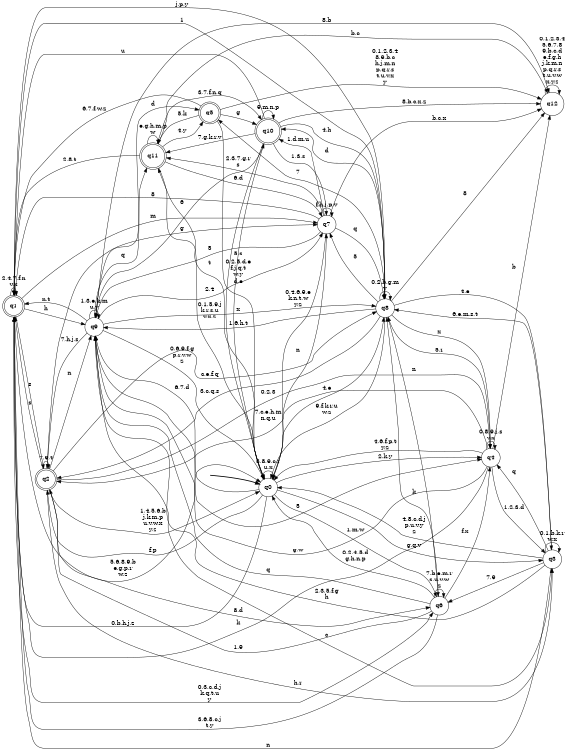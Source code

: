 digraph BlueStar {
__start0 [style = invis, shape = none, label = "", width = 0, height = 0];

rankdir=LR;
size="8,5";

s0 [style="filled", color="black", fillcolor="white" shape="circle", label="q0"];
s1 [style="rounded,filled", color="black", fillcolor="white" shape="doublecircle", label="q1"];
s2 [style="rounded,filled", color="black", fillcolor="white" shape="doublecircle", label="q2"];
s3 [style="filled", color="black", fillcolor="white" shape="circle", label="q3"];
s4 [style="filled", color="black", fillcolor="white" shape="circle", label="q4"];
s5 [style="rounded,filled", color="black", fillcolor="white" shape="doublecircle", label="q5"];
s6 [style="filled", color="black", fillcolor="white" shape="circle", label="q6"];
s7 [style="filled", color="black", fillcolor="white" shape="circle", label="q7"];
s8 [style="filled", color="black", fillcolor="white" shape="circle", label="q8"];
s9 [style="filled", color="black", fillcolor="white" shape="circle", label="q9"];
s10 [style="rounded,filled", color="black", fillcolor="white" shape="doublecircle", label="q10"];
s11 [style="rounded,filled", color="black", fillcolor="white" shape="doublecircle", label="q11"];
s12 [style="filled", color="black", fillcolor="white" shape="circle", label="q12"];
subgraph cluster_main { 
	graph [pad=".75", ranksep="0.15", nodesep="0.15"];
	 style=invis; 
	__start0 -> s0 [penwidth=2];
}
s0 -> s0 [label="3,8,9,c,r\nu,x"];
s0 -> s1 [label="0,b,h,j,z"];
s0 -> s2 [label="f,p"];
s0 -> s3 [label="g,q,v"];
s0 -> s4 [label="2,k,y"];
s0 -> s6 [label="1,m,w"];
s0 -> s7 [label="n"];
s0 -> s8 [label="4,e"];
s0 -> s9 [label="6,7,d"];
s0 -> s10 [label="5,s"];
s0 -> s11 [label="t"];
s1 -> s0 [label="5,6,8,9,b\ne,g,p,r\nw,z"];
s1 -> s1 [label="2,4,7,f,n\nv,x"];
s1 -> s2 [label="s"];
s1 -> s6 [label="0,3,c,d,j\nk,q,t,u\ny"];
s1 -> s7 [label="m"];
s1 -> s8 [label="1"];
s1 -> s9 [label="h"];
s2 -> s0 [label="1,4,5,6,b\nj,k,m,p\nu,v,w,x\ny,z"];
s2 -> s1 [label="s"];
s2 -> s2 [label="7,9,t"];
s2 -> s3 [label="h,r"];
s2 -> s4 [label="0,2,3"];
s2 -> s6 [label="8,d"];
s2 -> s7 [label="g"];
s2 -> s8 [label="c,e,f,q"];
s2 -> s9 [label="n"];
s3 -> s0 [label="4,8,c,d,j\np,u,v,y\nz"];
s3 -> s1 [label="n"];
s3 -> s3 [label="0,1,b,k,r\nw,x"];
s3 -> s4 [label="q"];
s3 -> s6 [label="7,9"];
s3 -> s8 [label="6,e,m,s,t"];
s3 -> s9 [label="2,3,5,f,g\nh"];
s4 -> s0 [label="4,6,f,p,t\ny,z"];
s4 -> s1 [label="k"];
s4 -> s2 [label="7,c,e,h,m\nn,q,u"];
s4 -> s3 [label="1,2,3,d"];
s4 -> s4 [label="0,8,9,j,s\nv,x"];
s4 -> s8 [label="5,r"];
s4 -> s9 [label="g,w"];
s4 -> s12 [label="b"];
s5 -> s0 [label="d,e"];
s5 -> s1 [label="6,7,f,w,z"];
s5 -> s10 [label="g"];
s5 -> s11 [label="5,k"];
s5 -> s12 [label="0,1,2,3,4\n8,9,b,c\nh,j,m,n\np,q,r,s\nt,u,v,x\ny"];
s6 -> s0 [label="0,2,4,5,d\ng,h,n,p"];
s6 -> s1 [label="3,6,8,c,j\nt,y"];
s6 -> s2 [label="1,9"];
s6 -> s4 [label="f,x"];
s6 -> s6 [label="7,b,e,m,r\ns,u,v,w\nz"];
s6 -> s8 [label="k"];
s6 -> s9 [label="q"];
s7 -> s0 [label="0,4,6,9,e\nk,n,t,w\ny,z"];
s7 -> s1 [label="8"];
s7 -> s7 [label="f,h,j,p,v"];
s7 -> s8 [label="q"];
s7 -> s9 [label="5"];
s7 -> s10 [label="1,d,m,u"];
s7 -> s11 [label="2,3,7,g,r\ns"];
s7 -> s12 [label="b,c,x"];
s8 -> s0 [label="9,f,k,r,u\nw,z"];
s8 -> s1 [label="j,p,y"];
s8 -> s2 [label="3,c,q,s"];
s8 -> s3 [label="4,e"];
s8 -> s4 [label="x"];
s8 -> s5 [label="7"];
s8 -> s6 [label="n"];
s8 -> s7 [label="5"];
s8 -> s8 [label="0,2,b,g,m\nv"];
s8 -> s9 [label="1,6,h,t"];
s8 -> s10 [label="d"];
s8 -> s12 [label="8"];
s9 -> s0 [label="0,6,9,f,g\np,r,v,w\nz"];
s9 -> s1 [label="n,t"];
s9 -> s2 [label="7,h,j,s"];
s9 -> s3 [label="c"];
s9 -> s4 [label="5"];
s9 -> s5 [label="d"];
s9 -> s7 [label="2,4"];
s9 -> s8 [label="x"];
s9 -> s9 [label="1,3,e,k,m\nu,y"];
s9 -> s11 [label="q"];
s9 -> s12 [label="8,b"];
s10 -> s0 [label="0,2,5,d,e\nf,j,q,t\nw,y"];
s10 -> s1 [label="u"];
s10 -> s7 [label="1,3,s"];
s10 -> s8 [label="4,h"];
s10 -> s9 [label="6"];
s10 -> s10 [label="9,m,n,p"];
s10 -> s11 [label="7,g,k,r,v"];
s10 -> s12 [label="8,b,c,x,z"];
s11 -> s0 [label="0,1,5,9,j\nk,r,s,u\nv,x,z"];
s11 -> s1 [label="2,8,t"];
s11 -> s5 [label="4,y"];
s11 -> s7 [label="6,d"];
s11 -> s10 [label="3,7,f,n,q"];
s11 -> s11 [label="e,g,h,m,p\nw"];
s11 -> s12 [label="b,c"];
s12 -> s12 [label="0,1,2,3,4\n5,6,7,8\n9,b,c,d\ne,f,g,h\nj,k,m,n\np,q,r,s\nt,u,v,w\nx,y,z"];

}